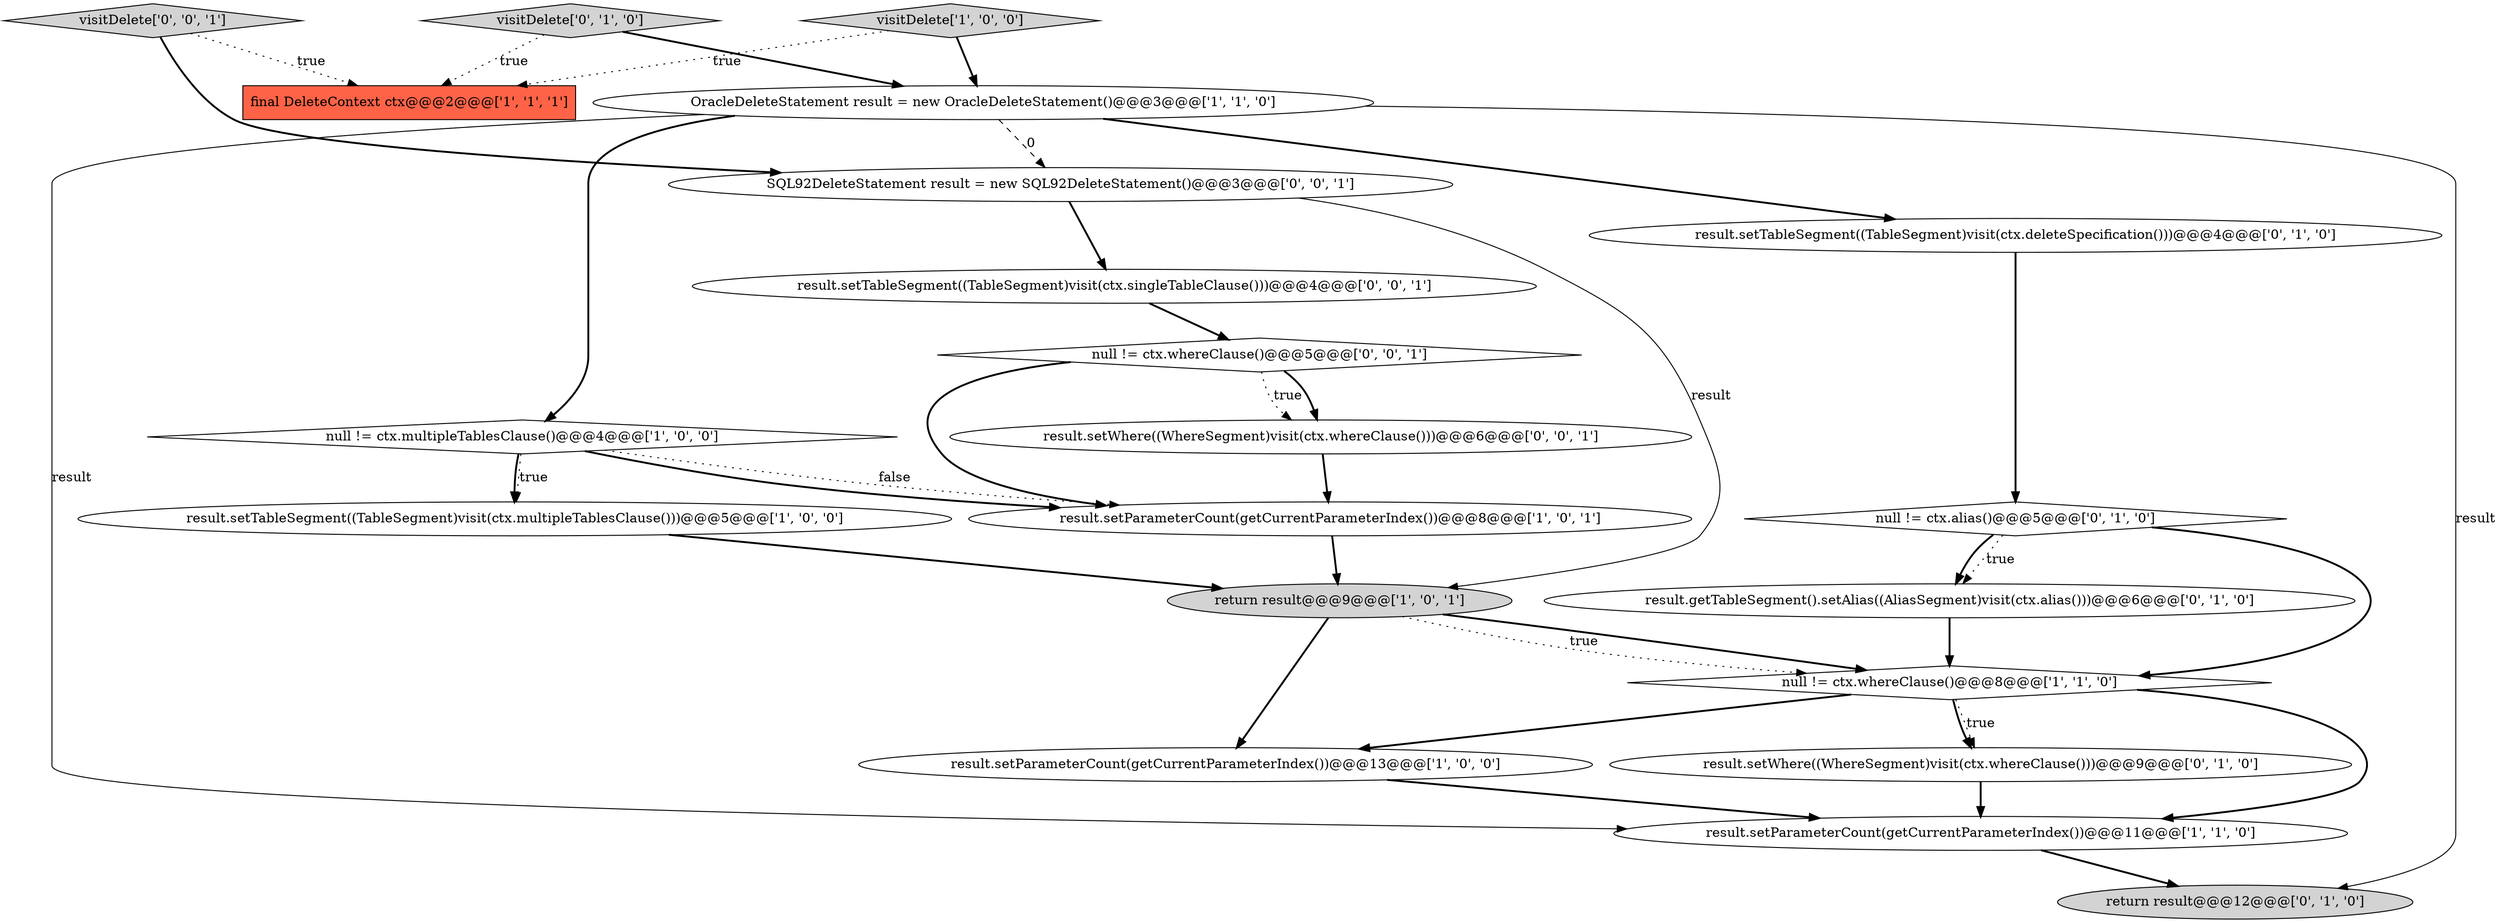 digraph {
19 [style = filled, label = "result.setTableSegment((TableSegment)visit(ctx.singleTableClause()))@@@4@@@['0', '0', '1']", fillcolor = white, shape = ellipse image = "AAA0AAABBB3BBB"];
14 [style = filled, label = "result.setWhere((WhereSegment)visit(ctx.whereClause()))@@@9@@@['0', '1', '0']", fillcolor = white, shape = ellipse image = "AAA0AAABBB2BBB"];
2 [style = filled, label = "result.setParameterCount(getCurrentParameterIndex())@@@11@@@['1', '1', '0']", fillcolor = white, shape = ellipse image = "AAA0AAABBB1BBB"];
12 [style = filled, label = "visitDelete['0', '1', '0']", fillcolor = lightgray, shape = diamond image = "AAA0AAABBB2BBB"];
8 [style = filled, label = "final DeleteContext ctx@@@2@@@['1', '1', '1']", fillcolor = tomato, shape = box image = "AAA0AAABBB1BBB"];
7 [style = filled, label = "return result@@@9@@@['1', '0', '1']", fillcolor = lightgray, shape = ellipse image = "AAA0AAABBB1BBB"];
1 [style = filled, label = "null != ctx.multipleTablesClause()@@@4@@@['1', '0', '0']", fillcolor = white, shape = diamond image = "AAA0AAABBB1BBB"];
9 [style = filled, label = "visitDelete['1', '0', '0']", fillcolor = lightgray, shape = diamond image = "AAA0AAABBB1BBB"];
15 [style = filled, label = "null != ctx.alias()@@@5@@@['0', '1', '0']", fillcolor = white, shape = diamond image = "AAA0AAABBB2BBB"];
17 [style = filled, label = "null != ctx.whereClause()@@@5@@@['0', '0', '1']", fillcolor = white, shape = diamond image = "AAA0AAABBB3BBB"];
20 [style = filled, label = "visitDelete['0', '0', '1']", fillcolor = lightgray, shape = diamond image = "AAA0AAABBB3BBB"];
3 [style = filled, label = "null != ctx.whereClause()@@@8@@@['1', '1', '0']", fillcolor = white, shape = diamond image = "AAA0AAABBB1BBB"];
0 [style = filled, label = "result.setParameterCount(getCurrentParameterIndex())@@@13@@@['1', '0', '0']", fillcolor = white, shape = ellipse image = "AAA0AAABBB1BBB"];
13 [style = filled, label = "result.getTableSegment().setAlias((AliasSegment)visit(ctx.alias()))@@@6@@@['0', '1', '0']", fillcolor = white, shape = ellipse image = "AAA1AAABBB2BBB"];
18 [style = filled, label = "result.setWhere((WhereSegment)visit(ctx.whereClause()))@@@6@@@['0', '0', '1']", fillcolor = white, shape = ellipse image = "AAA0AAABBB3BBB"];
6 [style = filled, label = "result.setParameterCount(getCurrentParameterIndex())@@@8@@@['1', '0', '1']", fillcolor = white, shape = ellipse image = "AAA0AAABBB1BBB"];
10 [style = filled, label = "result.setTableSegment((TableSegment)visit(ctx.deleteSpecification()))@@@4@@@['0', '1', '0']", fillcolor = white, shape = ellipse image = "AAA0AAABBB2BBB"];
16 [style = filled, label = "SQL92DeleteStatement result = new SQL92DeleteStatement()@@@3@@@['0', '0', '1']", fillcolor = white, shape = ellipse image = "AAA0AAABBB3BBB"];
4 [style = filled, label = "OracleDeleteStatement result = new OracleDeleteStatement()@@@3@@@['1', '1', '0']", fillcolor = white, shape = ellipse image = "AAA0AAABBB1BBB"];
5 [style = filled, label = "result.setTableSegment((TableSegment)visit(ctx.multipleTablesClause()))@@@5@@@['1', '0', '0']", fillcolor = white, shape = ellipse image = "AAA0AAABBB1BBB"];
11 [style = filled, label = "return result@@@12@@@['0', '1', '0']", fillcolor = lightgray, shape = ellipse image = "AAA0AAABBB2BBB"];
17->18 [style = dotted, label="true"];
9->8 [style = dotted, label="true"];
3->14 [style = bold, label=""];
15->13 [style = dotted, label="true"];
9->4 [style = bold, label=""];
20->16 [style = bold, label=""];
3->2 [style = bold, label=""];
2->11 [style = bold, label=""];
16->19 [style = bold, label=""];
12->4 [style = bold, label=""];
16->7 [style = solid, label="result"];
4->16 [style = dashed, label="0"];
4->2 [style = solid, label="result"];
3->14 [style = dotted, label="true"];
1->6 [style = bold, label=""];
4->1 [style = bold, label=""];
7->3 [style = bold, label=""];
12->8 [style = dotted, label="true"];
17->6 [style = bold, label=""];
1->5 [style = dotted, label="true"];
3->0 [style = bold, label=""];
19->17 [style = bold, label=""];
7->0 [style = bold, label=""];
4->11 [style = solid, label="result"];
15->13 [style = bold, label=""];
15->3 [style = bold, label=""];
4->10 [style = bold, label=""];
13->3 [style = bold, label=""];
14->2 [style = bold, label=""];
1->6 [style = dotted, label="false"];
10->15 [style = bold, label=""];
0->2 [style = bold, label=""];
6->7 [style = bold, label=""];
20->8 [style = dotted, label="true"];
5->7 [style = bold, label=""];
18->6 [style = bold, label=""];
7->3 [style = dotted, label="true"];
1->5 [style = bold, label=""];
17->18 [style = bold, label=""];
}
